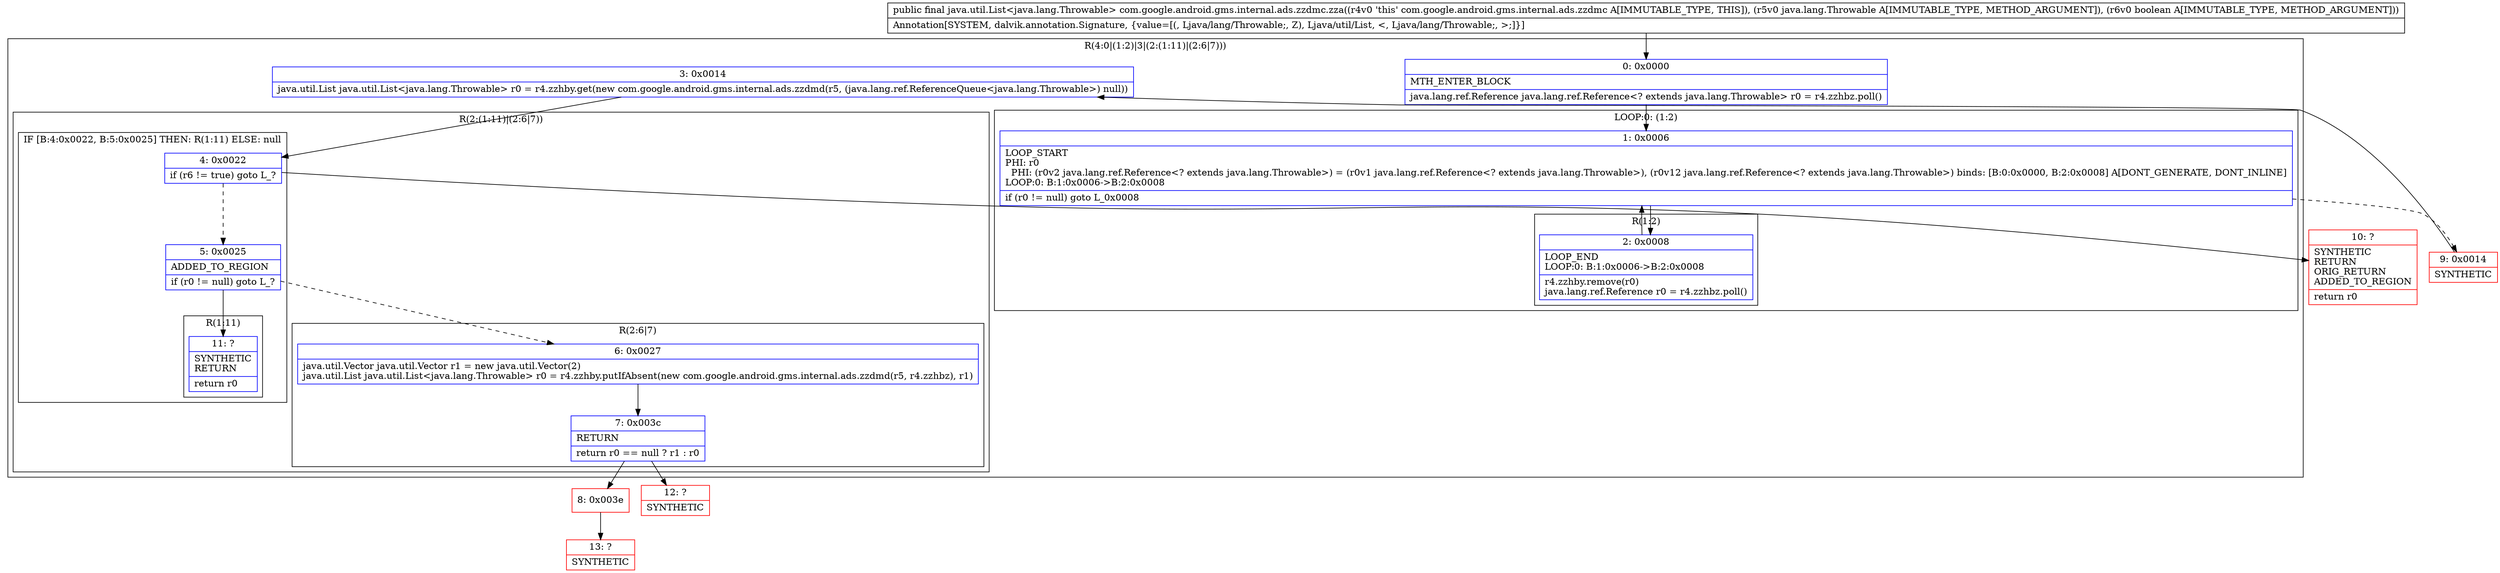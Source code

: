 digraph "CFG forcom.google.android.gms.internal.ads.zzdmc.zza(Ljava\/lang\/Throwable;Z)Ljava\/util\/List;" {
subgraph cluster_Region_929864785 {
label = "R(4:0|(1:2)|3|(2:(1:11)|(2:6|7)))";
node [shape=record,color=blue];
Node_0 [shape=record,label="{0\:\ 0x0000|MTH_ENTER_BLOCK\l|java.lang.ref.Reference java.lang.ref.Reference\<? extends java.lang.Throwable\> r0 = r4.zzhbz.poll()\l}"];
subgraph cluster_LoopRegion_361932307 {
label = "LOOP:0: (1:2)";
node [shape=record,color=blue];
Node_1 [shape=record,label="{1\:\ 0x0006|LOOP_START\lPHI: r0 \l  PHI: (r0v2 java.lang.ref.Reference\<? extends java.lang.Throwable\>) = (r0v1 java.lang.ref.Reference\<? extends java.lang.Throwable\>), (r0v12 java.lang.ref.Reference\<? extends java.lang.Throwable\>) binds: [B:0:0x0000, B:2:0x0008] A[DONT_GENERATE, DONT_INLINE]\lLOOP:0: B:1:0x0006\-\>B:2:0x0008\l|if (r0 != null) goto L_0x0008\l}"];
subgraph cluster_Region_1154208466 {
label = "R(1:2)";
node [shape=record,color=blue];
Node_2 [shape=record,label="{2\:\ 0x0008|LOOP_END\lLOOP:0: B:1:0x0006\-\>B:2:0x0008\l|r4.zzhby.remove(r0)\ljava.lang.ref.Reference r0 = r4.zzhbz.poll()\l}"];
}
}
Node_3 [shape=record,label="{3\:\ 0x0014|java.util.List java.util.List\<java.lang.Throwable\> r0 = r4.zzhby.get(new com.google.android.gms.internal.ads.zzdmd(r5, (java.lang.ref.ReferenceQueue\<java.lang.Throwable\>) null))\l}"];
subgraph cluster_Region_1259746245 {
label = "R(2:(1:11)|(2:6|7))";
node [shape=record,color=blue];
subgraph cluster_IfRegion_1018188290 {
label = "IF [B:4:0x0022, B:5:0x0025] THEN: R(1:11) ELSE: null";
node [shape=record,color=blue];
Node_4 [shape=record,label="{4\:\ 0x0022|if (r6 != true) goto L_?\l}"];
Node_5 [shape=record,label="{5\:\ 0x0025|ADDED_TO_REGION\l|if (r0 != null) goto L_?\l}"];
subgraph cluster_Region_1869467601 {
label = "R(1:11)";
node [shape=record,color=blue];
Node_11 [shape=record,label="{11\:\ ?|SYNTHETIC\lRETURN\l|return r0\l}"];
}
}
subgraph cluster_Region_1974132140 {
label = "R(2:6|7)";
node [shape=record,color=blue];
Node_6 [shape=record,label="{6\:\ 0x0027|java.util.Vector java.util.Vector r1 = new java.util.Vector(2)\ljava.util.List java.util.List\<java.lang.Throwable\> r0 = r4.zzhby.putIfAbsent(new com.google.android.gms.internal.ads.zzdmd(r5, r4.zzhbz), r1)\l}"];
Node_7 [shape=record,label="{7\:\ 0x003c|RETURN\l|return r0 == null ? r1 : r0\l}"];
}
}
}
Node_8 [shape=record,color=red,label="{8\:\ 0x003e}"];
Node_9 [shape=record,color=red,label="{9\:\ 0x0014|SYNTHETIC\l}"];
Node_10 [shape=record,color=red,label="{10\:\ ?|SYNTHETIC\lRETURN\lORIG_RETURN\lADDED_TO_REGION\l|return r0\l}"];
Node_12 [shape=record,color=red,label="{12\:\ ?|SYNTHETIC\l}"];
Node_13 [shape=record,color=red,label="{13\:\ ?|SYNTHETIC\l}"];
MethodNode[shape=record,label="{public final java.util.List\<java.lang.Throwable\> com.google.android.gms.internal.ads.zzdmc.zza((r4v0 'this' com.google.android.gms.internal.ads.zzdmc A[IMMUTABLE_TYPE, THIS]), (r5v0 java.lang.Throwable A[IMMUTABLE_TYPE, METHOD_ARGUMENT]), (r6v0 boolean A[IMMUTABLE_TYPE, METHOD_ARGUMENT]))  | Annotation[SYSTEM, dalvik.annotation.Signature, \{value=[(, Ljava\/lang\/Throwable;, Z), Ljava\/util\/List, \<, Ljava\/lang\/Throwable;, \>;]\}]\l}"];
MethodNode -> Node_0;
Node_0 -> Node_1;
Node_1 -> Node_2;
Node_1 -> Node_9[style=dashed];
Node_2 -> Node_1;
Node_3 -> Node_4;
Node_4 -> Node_5[style=dashed];
Node_4 -> Node_10;
Node_5 -> Node_6[style=dashed];
Node_5 -> Node_11;
Node_6 -> Node_7;
Node_7 -> Node_8;
Node_7 -> Node_12;
Node_8 -> Node_13;
Node_9 -> Node_3;
}

